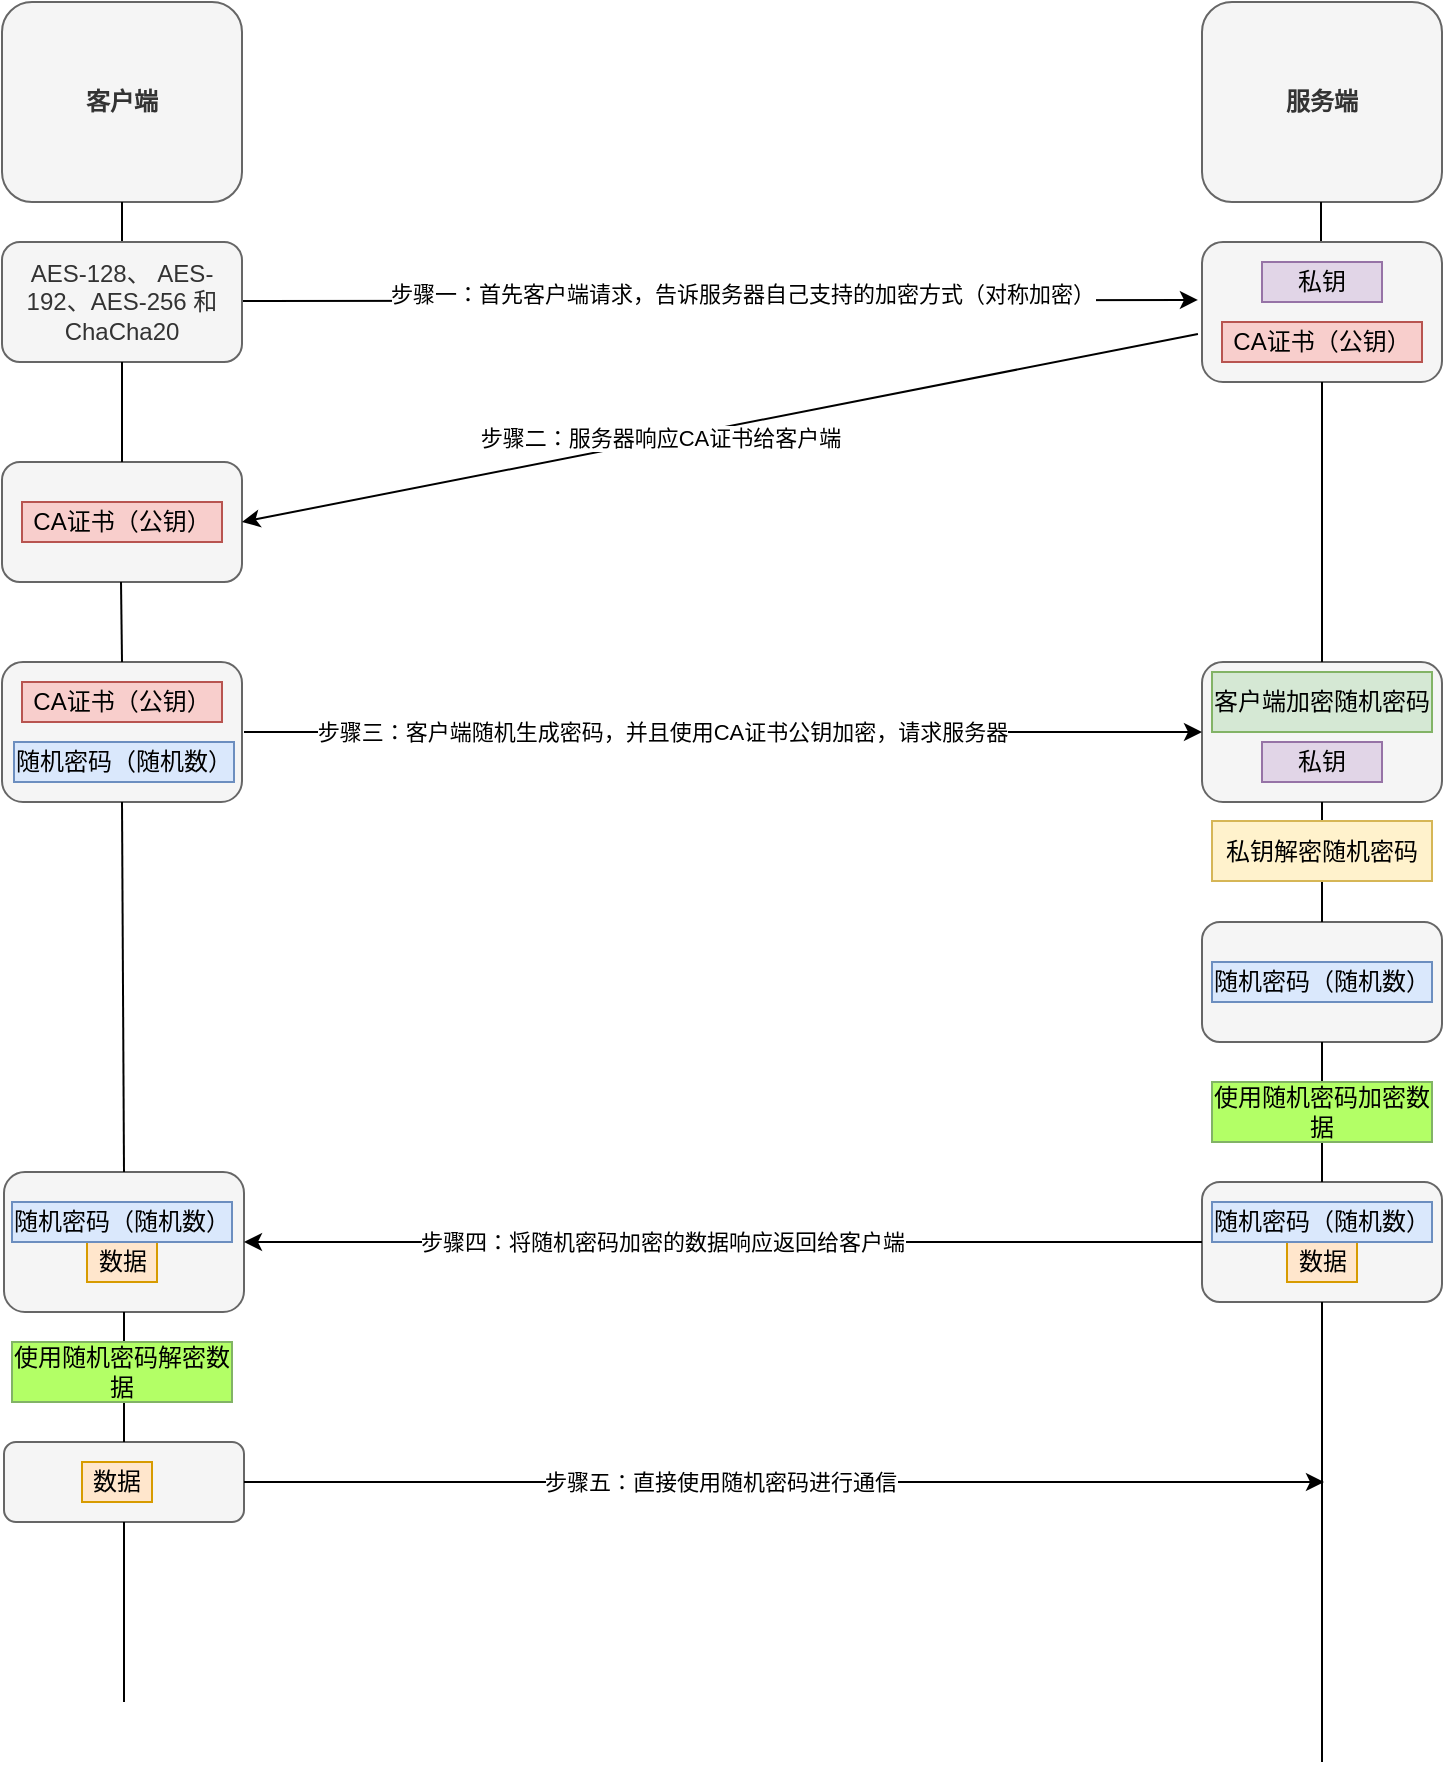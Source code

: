 <mxfile version="14.3.2" type="device"><diagram id="EjOrVhXSKpps9wHNCQmF" name="Page-1"><mxGraphModel dx="1326" dy="681" grid="1" gridSize="10" guides="1" tooltips="1" connect="1" arrows="1" fold="1" page="1" pageScale="1" pageWidth="827" pageHeight="1169" math="0" shadow="0"><root><mxCell id="0"/><mxCell id="1" parent="0"/><mxCell id="EmXurRXSyRJz4Pb8MPg--1" value="&lt;div&gt;&lt;span&gt;&lt;b&gt;客户端&lt;/b&gt;&lt;/span&gt;&lt;/div&gt;" style="rounded=1;whiteSpace=wrap;html=1;align=center;fillColor=#f5f5f5;strokeColor=#666666;fontColor=#333333;" vertex="1" parent="1"><mxGeometry x="-40" y="160" width="120" height="100" as="geometry"/></mxCell><mxCell id="EmXurRXSyRJz4Pb8MPg--2" value="&lt;div&gt;&lt;span&gt;&lt;b&gt;服务端&lt;/b&gt;&lt;/span&gt;&lt;/div&gt;" style="rounded=1;whiteSpace=wrap;html=1;align=center;fillColor=#f5f5f5;strokeColor=#666666;fontColor=#333333;" vertex="1" parent="1"><mxGeometry x="560" y="160" width="120" height="100" as="geometry"/></mxCell><mxCell id="EmXurRXSyRJz4Pb8MPg--16" value="" style="endArrow=none;html=1;entryX=0.5;entryY=1;entryDx=0;entryDy=0;" edge="1" parent="1" target="EmXurRXSyRJz4Pb8MPg--1"><mxGeometry width="50" height="50" relative="1" as="geometry"><mxPoint x="20" y="280" as="sourcePoint"/><mxPoint x="40" y="280" as="targetPoint"/></mxGeometry></mxCell><mxCell id="EmXurRXSyRJz4Pb8MPg--17" value="" style="endArrow=none;html=1;entryX=0.5;entryY=1;entryDx=0;entryDy=0;exitX=0.5;exitY=0;exitDx=0;exitDy=0;" edge="1" parent="1"><mxGeometry width="50" height="50" relative="1" as="geometry"><mxPoint x="619.5" y="350" as="sourcePoint"/><mxPoint x="619.5" y="260" as="targetPoint"/></mxGeometry></mxCell><mxCell id="EmXurRXSyRJz4Pb8MPg--19" value="" style="endArrow=classic;html=1;entryX=-0.017;entryY=0.414;entryDx=0;entryDy=0;entryPerimeter=0;" edge="1" parent="1" target="EmXurRXSyRJz4Pb8MPg--27"><mxGeometry width="50" height="50" relative="1" as="geometry"><mxPoint x="80" y="309.5" as="sourcePoint"/><mxPoint x="500" y="309.5" as="targetPoint"/></mxGeometry></mxCell><mxCell id="EmXurRXSyRJz4Pb8MPg--20" value="步骤一：首先客户端请求，告诉服务器自己支持的加密方式（对称加密）" style="edgeLabel;html=1;align=center;verticalAlign=middle;resizable=0;points=[];" vertex="1" connectable="0" parent="EmXurRXSyRJz4Pb8MPg--19"><mxGeometry x="0.043" y="3" relative="1" as="geometry"><mxPoint as="offset"/></mxGeometry></mxCell><mxCell id="EmXurRXSyRJz4Pb8MPg--25" value="AES-128、 AES-192、AES-256 和 ChaCha20" style="rounded=1;whiteSpace=wrap;html=1;fillColor=#f5f5f5;strokeColor=#666666;fontColor=#333333;" vertex="1" parent="1"><mxGeometry x="-40" y="280" width="120" height="60" as="geometry"/></mxCell><mxCell id="EmXurRXSyRJz4Pb8MPg--26" style="edgeStyle=orthogonalEdgeStyle;rounded=0;orthogonalLoop=1;jettySize=auto;html=1;exitX=0.5;exitY=1;exitDx=0;exitDy=0;" edge="1" parent="1" source="EmXurRXSyRJz4Pb8MPg--25" target="EmXurRXSyRJz4Pb8MPg--25"><mxGeometry relative="1" as="geometry"/></mxCell><mxCell id="EmXurRXSyRJz4Pb8MPg--27" value="" style="rounded=1;whiteSpace=wrap;html=1;fillColor=#f5f5f5;strokeColor=#666666;fontColor=#333333;" vertex="1" parent="1"><mxGeometry x="560" y="280" width="120" height="70" as="geometry"/></mxCell><mxCell id="EmXurRXSyRJz4Pb8MPg--28" value="私钥" style="rounded=0;whiteSpace=wrap;html=1;fillColor=#e1d5e7;strokeColor=#9673a6;" vertex="1" parent="1"><mxGeometry x="590" y="290" width="60" height="20" as="geometry"/></mxCell><mxCell id="EmXurRXSyRJz4Pb8MPg--29" value="CA证书（公钥）" style="rounded=0;whiteSpace=wrap;html=1;fillColor=#f8cecc;strokeColor=#b85450;" vertex="1" parent="1"><mxGeometry x="570" y="320" width="100" height="20" as="geometry"/></mxCell><mxCell id="EmXurRXSyRJz4Pb8MPg--30" value="" style="rounded=1;whiteSpace=wrap;html=1;fillColor=#f5f5f5;strokeColor=#666666;fontColor=#333333;" vertex="1" parent="1"><mxGeometry x="-40" y="390" width="120" height="60" as="geometry"/></mxCell><mxCell id="EmXurRXSyRJz4Pb8MPg--31" value="" style="endArrow=none;html=1;entryX=0.5;entryY=1;entryDx=0;entryDy=0;exitX=0.5;exitY=0;exitDx=0;exitDy=0;" edge="1" parent="1" source="EmXurRXSyRJz4Pb8MPg--30" target="EmXurRXSyRJz4Pb8MPg--25"><mxGeometry width="50" height="50" relative="1" as="geometry"><mxPoint x="10" y="400" as="sourcePoint"/><mxPoint x="60" y="350" as="targetPoint"/></mxGeometry></mxCell><mxCell id="EmXurRXSyRJz4Pb8MPg--32" value="CA证书（公钥）" style="rounded=0;whiteSpace=wrap;html=1;fillColor=#f8cecc;strokeColor=#b85450;" vertex="1" parent="1"><mxGeometry x="-30" y="410" width="100" height="20" as="geometry"/></mxCell><mxCell id="EmXurRXSyRJz4Pb8MPg--33" value="" style="endArrow=classic;html=1;exitX=-0.017;exitY=0.657;exitDx=0;exitDy=0;exitPerimeter=0;entryX=1;entryY=0.5;entryDx=0;entryDy=0;" edge="1" parent="1" source="EmXurRXSyRJz4Pb8MPg--27" target="EmXurRXSyRJz4Pb8MPg--30"><mxGeometry width="50" height="50" relative="1" as="geometry"><mxPoint x="460" y="470" as="sourcePoint"/><mxPoint x="510" y="420" as="targetPoint"/></mxGeometry></mxCell><mxCell id="EmXurRXSyRJz4Pb8MPg--34" value="步骤二：服务器响应CA证书给客户端" style="edgeLabel;html=1;align=center;verticalAlign=middle;resizable=0;points=[];" vertex="1" connectable="0" parent="EmXurRXSyRJz4Pb8MPg--33"><mxGeometry x="0.125" y="-1" relative="1" as="geometry"><mxPoint as="offset"/></mxGeometry></mxCell><mxCell id="EmXurRXSyRJz4Pb8MPg--35" value="" style="rounded=1;whiteSpace=wrap;html=1;fillColor=#f5f5f5;strokeColor=#666666;fontColor=#333333;" vertex="1" parent="1"><mxGeometry x="-40" y="490" width="120" height="70" as="geometry"/></mxCell><mxCell id="EmXurRXSyRJz4Pb8MPg--36" value="" style="endArrow=none;html=1;entryX=0.5;entryY=1;entryDx=0;entryDy=0;exitX=0.5;exitY=0;exitDx=0;exitDy=0;" edge="1" parent="1" source="EmXurRXSyRJz4Pb8MPg--35"><mxGeometry width="50" height="50" relative="1" as="geometry"><mxPoint x="20" y="480" as="sourcePoint"/><mxPoint x="19.5" y="450" as="targetPoint"/></mxGeometry></mxCell><mxCell id="EmXurRXSyRJz4Pb8MPg--37" value="CA证书（公钥）" style="rounded=0;whiteSpace=wrap;html=1;fillColor=#f8cecc;strokeColor=#b85450;" vertex="1" parent="1"><mxGeometry x="-30" y="500" width="100" height="20" as="geometry"/></mxCell><mxCell id="EmXurRXSyRJz4Pb8MPg--38" value="随机密码（随机数）" style="rounded=0;whiteSpace=wrap;html=1;fillColor=#dae8fc;strokeColor=#6c8ebf;" vertex="1" parent="1"><mxGeometry x="-34" y="530" width="110" height="20" as="geometry"/></mxCell><mxCell id="EmXurRXSyRJz4Pb8MPg--39" value="" style="rounded=1;whiteSpace=wrap;html=1;fillColor=#f5f5f5;strokeColor=#666666;fontColor=#333333;" vertex="1" parent="1"><mxGeometry x="560" y="490" width="120" height="70" as="geometry"/></mxCell><mxCell id="EmXurRXSyRJz4Pb8MPg--40" value="私钥" style="rounded=0;whiteSpace=wrap;html=1;fillColor=#e1d5e7;strokeColor=#9673a6;" vertex="1" parent="1"><mxGeometry x="590" y="530" width="60" height="20" as="geometry"/></mxCell><mxCell id="EmXurRXSyRJz4Pb8MPg--41" value="客户端加密随机密码" style="rounded=0;whiteSpace=wrap;html=1;fillColor=#d5e8d4;strokeColor=#82b366;" vertex="1" parent="1"><mxGeometry x="565" y="495" width="110" height="30" as="geometry"/></mxCell><mxCell id="EmXurRXSyRJz4Pb8MPg--42" value="" style="endArrow=classic;html=1;entryX=0;entryY=0.5;entryDx=0;entryDy=0;" edge="1" parent="1" target="EmXurRXSyRJz4Pb8MPg--39"><mxGeometry width="50" height="50" relative="1" as="geometry"><mxPoint x="81" y="525" as="sourcePoint"/><mxPoint x="520" y="530" as="targetPoint"/></mxGeometry></mxCell><mxCell id="EmXurRXSyRJz4Pb8MPg--43" value="步骤三：客户端随机生成密码，并且使用CA证书公钥加密，请求服务器" style="edgeLabel;html=1;align=center;verticalAlign=middle;resizable=0;points=[];" vertex="1" connectable="0" parent="EmXurRXSyRJz4Pb8MPg--42"><mxGeometry x="-0.298" relative="1" as="geometry"><mxPoint x="41" as="offset"/></mxGeometry></mxCell><mxCell id="EmXurRXSyRJz4Pb8MPg--44" value="" style="endArrow=none;html=1;entryX=0.5;entryY=1;entryDx=0;entryDy=0;exitX=0.5;exitY=0;exitDx=0;exitDy=0;" edge="1" parent="1" source="EmXurRXSyRJz4Pb8MPg--39" target="EmXurRXSyRJz4Pb8MPg--27"><mxGeometry width="50" height="50" relative="1" as="geometry"><mxPoint x="600" y="450" as="sourcePoint"/><mxPoint x="650" y="400" as="targetPoint"/></mxGeometry></mxCell><mxCell id="EmXurRXSyRJz4Pb8MPg--45" value="" style="rounded=1;whiteSpace=wrap;html=1;fillColor=#f5f5f5;strokeColor=#666666;fontColor=#333333;" vertex="1" parent="1"><mxGeometry x="560" y="620" width="120" height="60" as="geometry"/></mxCell><mxCell id="EmXurRXSyRJz4Pb8MPg--46" value="" style="endArrow=none;html=1;entryX=0.5;entryY=1;entryDx=0;entryDy=0;exitX=0.5;exitY=0;exitDx=0;exitDy=0;" edge="1" parent="1" source="EmXurRXSyRJz4Pb8MPg--45" target="EmXurRXSyRJz4Pb8MPg--39"><mxGeometry width="50" height="50" relative="1" as="geometry"><mxPoint x="620" y="610" as="sourcePoint"/><mxPoint x="550" y="590" as="targetPoint"/></mxGeometry></mxCell><mxCell id="EmXurRXSyRJz4Pb8MPg--47" value="私钥解密随机密码" style="rounded=0;whiteSpace=wrap;html=1;fillColor=#fff2cc;strokeColor=#d6b656;" vertex="1" parent="1"><mxGeometry x="565" y="569.5" width="110" height="30" as="geometry"/></mxCell><mxCell id="EmXurRXSyRJz4Pb8MPg--48" value="随机密码（随机数）" style="rounded=0;whiteSpace=wrap;html=1;fillColor=#dae8fc;strokeColor=#6c8ebf;" vertex="1" parent="1"><mxGeometry x="565" y="640" width="110" height="20" as="geometry"/></mxCell><mxCell id="EmXurRXSyRJz4Pb8MPg--49" value="" style="rounded=1;whiteSpace=wrap;html=1;fillColor=#f5f5f5;strokeColor=#666666;fontColor=#333333;" vertex="1" parent="1"><mxGeometry x="560" y="750" width="120" height="60" as="geometry"/></mxCell><mxCell id="EmXurRXSyRJz4Pb8MPg--50" value="数据" style="rounded=0;whiteSpace=wrap;html=1;fillColor=#ffe6cc;strokeColor=#d79b00;" vertex="1" parent="1"><mxGeometry x="602.5" y="780" width="35" height="20" as="geometry"/></mxCell><mxCell id="EmXurRXSyRJz4Pb8MPg--51" value="随机密码（随机数）" style="rounded=0;whiteSpace=wrap;html=1;fillColor=#dae8fc;strokeColor=#6c8ebf;" vertex="1" parent="1"><mxGeometry x="565" y="760" width="110" height="20" as="geometry"/></mxCell><mxCell id="EmXurRXSyRJz4Pb8MPg--55" value="" style="rounded=1;whiteSpace=wrap;html=1;fillColor=#f5f5f5;strokeColor=#666666;fontColor=#333333;" vertex="1" parent="1"><mxGeometry x="-39" y="745" width="120" height="70" as="geometry"/></mxCell><mxCell id="EmXurRXSyRJz4Pb8MPg--56" value="" style="endArrow=none;html=1;entryX=0.5;entryY=1;entryDx=0;entryDy=0;exitX=0.5;exitY=0;exitDx=0;exitDy=0;" edge="1" parent="1" source="EmXurRXSyRJz4Pb8MPg--55" target="EmXurRXSyRJz4Pb8MPg--35"><mxGeometry width="50" height="50" relative="1" as="geometry"><mxPoint x="20" y="740" as="sourcePoint"/><mxPoint x="90" y="650" as="targetPoint"/></mxGeometry></mxCell><mxCell id="EmXurRXSyRJz4Pb8MPg--57" value="" style="endArrow=classic;html=1;entryX=1;entryY=0.5;entryDx=0;entryDy=0;exitX=0;exitY=0.5;exitDx=0;exitDy=0;" edge="1" parent="1" source="EmXurRXSyRJz4Pb8MPg--49" target="EmXurRXSyRJz4Pb8MPg--55"><mxGeometry width="50" height="50" relative="1" as="geometry"><mxPoint x="290" y="810" as="sourcePoint"/><mxPoint x="340" y="760" as="targetPoint"/></mxGeometry></mxCell><mxCell id="EmXurRXSyRJz4Pb8MPg--58" value="步骤四：将随机密码加密的数据响应返回给客户端" style="edgeLabel;html=1;align=center;verticalAlign=middle;resizable=0;points=[];" vertex="1" connectable="0" parent="EmXurRXSyRJz4Pb8MPg--57"><mxGeometry x="0.127" relative="1" as="geometry"><mxPoint as="offset"/></mxGeometry></mxCell><mxCell id="EmXurRXSyRJz4Pb8MPg--60" value="数据" style="rounded=0;whiteSpace=wrap;html=1;fillColor=#ffe6cc;strokeColor=#d79b00;" vertex="1" parent="1"><mxGeometry x="2.5" y="780" width="35" height="20" as="geometry"/></mxCell><mxCell id="EmXurRXSyRJz4Pb8MPg--62" value="" style="endArrow=none;html=1;entryX=0.5;entryY=1;entryDx=0;entryDy=0;exitX=0.5;exitY=0;exitDx=0;exitDy=0;" edge="1" parent="1" source="EmXurRXSyRJz4Pb8MPg--49" target="EmXurRXSyRJz4Pb8MPg--45"><mxGeometry width="50" height="50" relative="1" as="geometry"><mxPoint x="600" y="890" as="sourcePoint"/><mxPoint x="650" y="840" as="targetPoint"/></mxGeometry></mxCell><mxCell id="EmXurRXSyRJz4Pb8MPg--63" value="使用随机密码加密数据" style="rounded=0;whiteSpace=wrap;html=1;strokeColor=#82b366;fillColor=#B3FF66;" vertex="1" parent="1"><mxGeometry x="565" y="700" width="110" height="30" as="geometry"/></mxCell><mxCell id="EmXurRXSyRJz4Pb8MPg--64" value="随机密码（随机数）" style="rounded=0;whiteSpace=wrap;html=1;fillColor=#dae8fc;strokeColor=#6c8ebf;" vertex="1" parent="1"><mxGeometry x="-35" y="760" width="110" height="20" as="geometry"/></mxCell><mxCell id="EmXurRXSyRJz4Pb8MPg--65" value="" style="rounded=1;whiteSpace=wrap;html=1;fillColor=#f5f5f5;strokeColor=#666666;fontColor=#333333;" vertex="1" parent="1"><mxGeometry x="-39" y="880" width="120" height="40" as="geometry"/></mxCell><mxCell id="EmXurRXSyRJz4Pb8MPg--66" value="数据" style="rounded=0;whiteSpace=wrap;html=1;fillColor=#ffe6cc;strokeColor=#d79b00;" vertex="1" parent="1"><mxGeometry y="890" width="35" height="20" as="geometry"/></mxCell><mxCell id="EmXurRXSyRJz4Pb8MPg--67" value="" style="endArrow=none;html=1;entryX=0.5;entryY=1;entryDx=0;entryDy=0;exitX=0.5;exitY=0;exitDx=0;exitDy=0;" edge="1" parent="1" source="EmXurRXSyRJz4Pb8MPg--65" target="EmXurRXSyRJz4Pb8MPg--55"><mxGeometry width="50" height="50" relative="1" as="geometry"><mxPoint y="890" as="sourcePoint"/><mxPoint x="50" y="840" as="targetPoint"/></mxGeometry></mxCell><mxCell id="EmXurRXSyRJz4Pb8MPg--68" value="使用随机密码解密数据" style="rounded=0;whiteSpace=wrap;html=1;strokeColor=#82b366;fillColor=#B3FF66;" vertex="1" parent="1"><mxGeometry x="-35" y="830" width="110" height="30" as="geometry"/></mxCell><mxCell id="EmXurRXSyRJz4Pb8MPg--70" value="" style="endArrow=none;html=1;entryX=0.5;entryY=1;entryDx=0;entryDy=0;" edge="1" parent="1" target="EmXurRXSyRJz4Pb8MPg--49"><mxGeometry width="50" height="50" relative="1" as="geometry"><mxPoint x="620" y="1040" as="sourcePoint"/><mxPoint x="670" y="860" as="targetPoint"/></mxGeometry></mxCell><mxCell id="EmXurRXSyRJz4Pb8MPg--71" value="" style="endArrow=classic;html=1;exitX=1;exitY=0.5;exitDx=0;exitDy=0;" edge="1" parent="1" source="EmXurRXSyRJz4Pb8MPg--65"><mxGeometry width="50" height="50" relative="1" as="geometry"><mxPoint x="280" y="930" as="sourcePoint"/><mxPoint x="621" y="900" as="targetPoint"/></mxGeometry></mxCell><mxCell id="EmXurRXSyRJz4Pb8MPg--72" value="步骤五：直接使用随机密码进行通信" style="edgeLabel;html=1;align=center;verticalAlign=middle;resizable=0;points=[];" vertex="1" connectable="0" parent="EmXurRXSyRJz4Pb8MPg--71"><mxGeometry x="-0.118" relative="1" as="geometry"><mxPoint as="offset"/></mxGeometry></mxCell><mxCell id="EmXurRXSyRJz4Pb8MPg--73" value="" style="endArrow=none;html=1;entryX=0.5;entryY=1;entryDx=0;entryDy=0;" edge="1" parent="1" target="EmXurRXSyRJz4Pb8MPg--65"><mxGeometry width="50" height="50" relative="1" as="geometry"><mxPoint x="21" y="1010" as="sourcePoint"/><mxPoint x="80" y="960" as="targetPoint"/></mxGeometry></mxCell></root></mxGraphModel></diagram></mxfile>